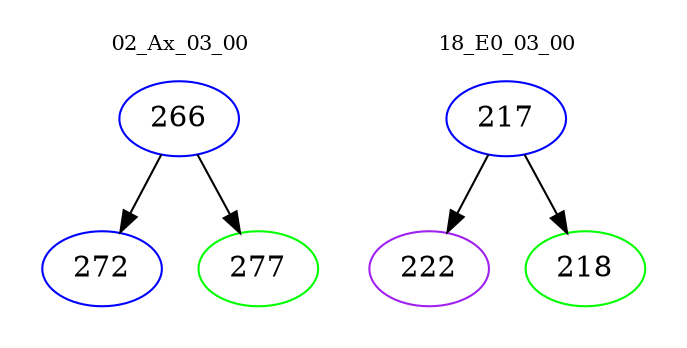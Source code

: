 digraph{
subgraph cluster_0 {
color = white
label = "02_Ax_03_00";
fontsize=10;
T0_266 [label="266", color="blue"]
T0_266 -> T0_272 [color="black"]
T0_272 [label="272", color="blue"]
T0_266 -> T0_277 [color="black"]
T0_277 [label="277", color="green"]
}
subgraph cluster_1 {
color = white
label = "18_E0_03_00";
fontsize=10;
T1_217 [label="217", color="blue"]
T1_217 -> T1_222 [color="black"]
T1_222 [label="222", color="purple"]
T1_217 -> T1_218 [color="black"]
T1_218 [label="218", color="green"]
}
}
